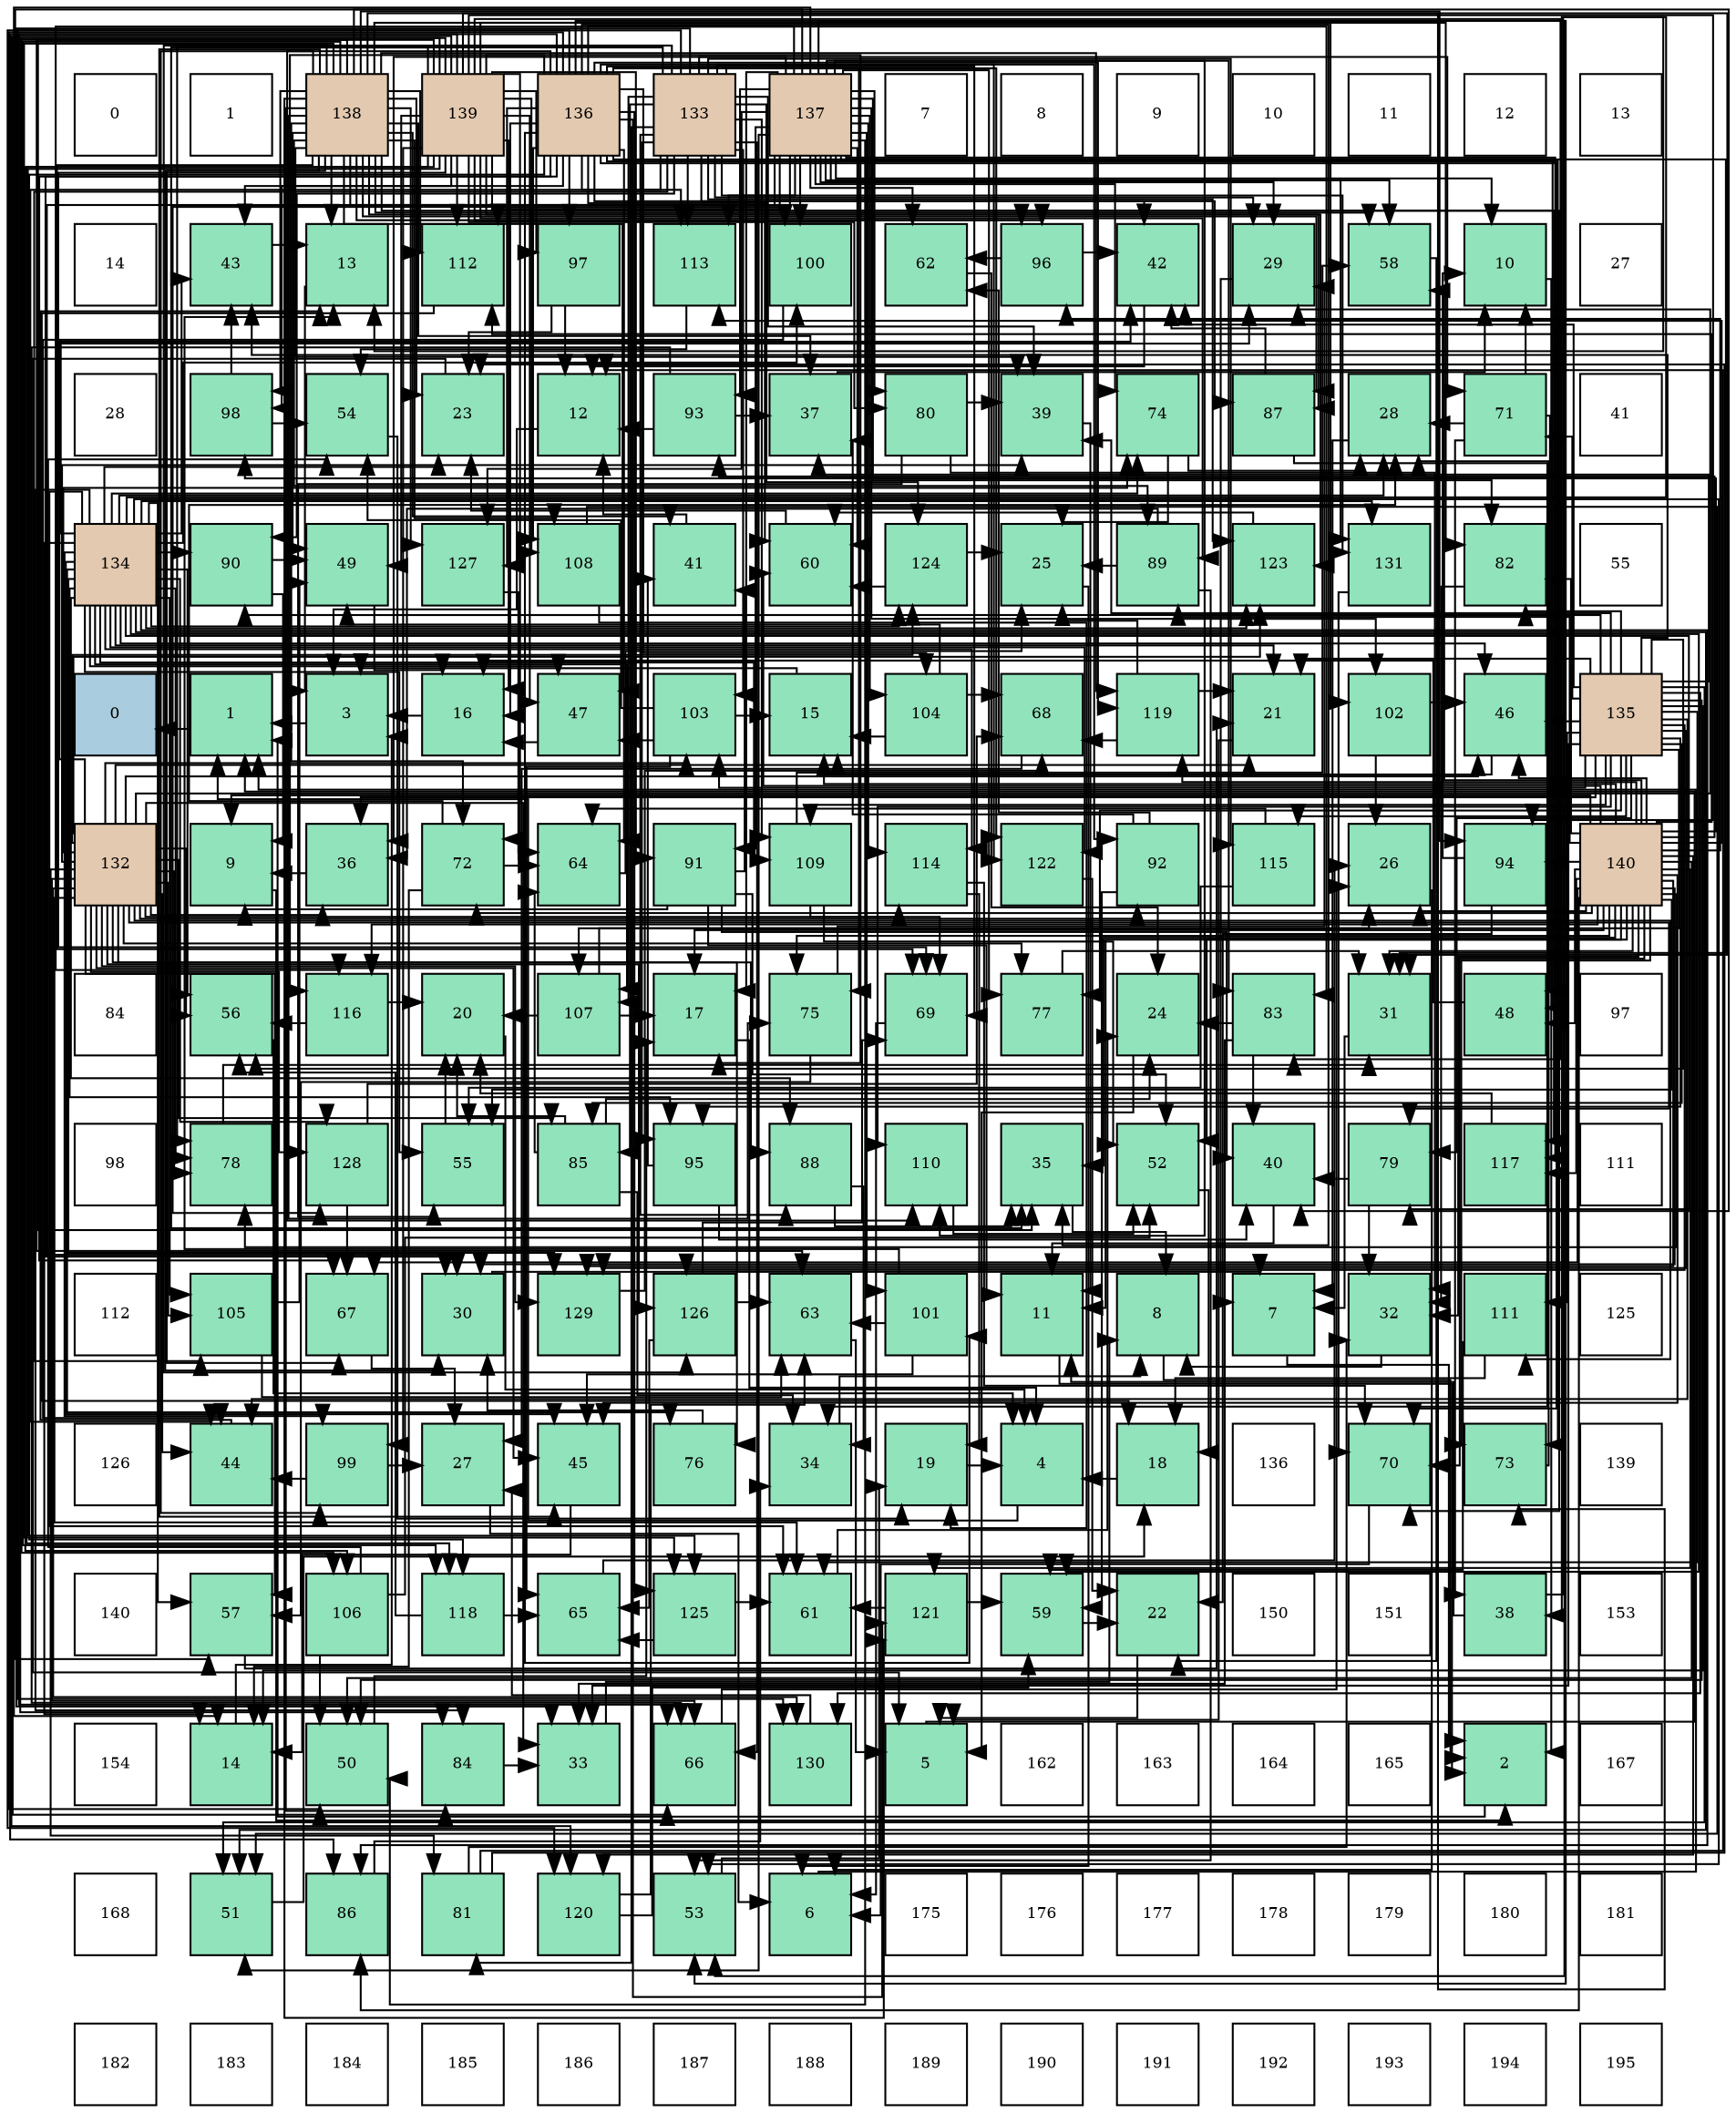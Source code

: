digraph layout{
 rankdir=TB;
 splines=ortho;
 node [style=filled shape=square fixedsize=true width=0.6];
0[label="0", fontsize=8, fillcolor="#ffffff"];
1[label="1", fontsize=8, fillcolor="#ffffff"];
2[label="138", fontsize=8, fillcolor="#e3c9af"];
3[label="139", fontsize=8, fillcolor="#e3c9af"];
4[label="136", fontsize=8, fillcolor="#e3c9af"];
5[label="133", fontsize=8, fillcolor="#e3c9af"];
6[label="137", fontsize=8, fillcolor="#e3c9af"];
7[label="7", fontsize=8, fillcolor="#ffffff"];
8[label="8", fontsize=8, fillcolor="#ffffff"];
9[label="9", fontsize=8, fillcolor="#ffffff"];
10[label="10", fontsize=8, fillcolor="#ffffff"];
11[label="11", fontsize=8, fillcolor="#ffffff"];
12[label="12", fontsize=8, fillcolor="#ffffff"];
13[label="13", fontsize=8, fillcolor="#ffffff"];
14[label="14", fontsize=8, fillcolor="#ffffff"];
15[label="43", fontsize=8, fillcolor="#91e3bb"];
16[label="13", fontsize=8, fillcolor="#91e3bb"];
17[label="112", fontsize=8, fillcolor="#91e3bb"];
18[label="97", fontsize=8, fillcolor="#91e3bb"];
19[label="113", fontsize=8, fillcolor="#91e3bb"];
20[label="100", fontsize=8, fillcolor="#91e3bb"];
21[label="62", fontsize=8, fillcolor="#91e3bb"];
22[label="96", fontsize=8, fillcolor="#91e3bb"];
23[label="42", fontsize=8, fillcolor="#91e3bb"];
24[label="29", fontsize=8, fillcolor="#91e3bb"];
25[label="58", fontsize=8, fillcolor="#91e3bb"];
26[label="10", fontsize=8, fillcolor="#91e3bb"];
27[label="27", fontsize=8, fillcolor="#ffffff"];
28[label="28", fontsize=8, fillcolor="#ffffff"];
29[label="98", fontsize=8, fillcolor="#91e3bb"];
30[label="54", fontsize=8, fillcolor="#91e3bb"];
31[label="23", fontsize=8, fillcolor="#91e3bb"];
32[label="12", fontsize=8, fillcolor="#91e3bb"];
33[label="93", fontsize=8, fillcolor="#91e3bb"];
34[label="37", fontsize=8, fillcolor="#91e3bb"];
35[label="80", fontsize=8, fillcolor="#91e3bb"];
36[label="39", fontsize=8, fillcolor="#91e3bb"];
37[label="74", fontsize=8, fillcolor="#91e3bb"];
38[label="87", fontsize=8, fillcolor="#91e3bb"];
39[label="28", fontsize=8, fillcolor="#91e3bb"];
40[label="71", fontsize=8, fillcolor="#91e3bb"];
41[label="41", fontsize=8, fillcolor="#ffffff"];
42[label="134", fontsize=8, fillcolor="#e3c9af"];
43[label="90", fontsize=8, fillcolor="#91e3bb"];
44[label="49", fontsize=8, fillcolor="#91e3bb"];
45[label="127", fontsize=8, fillcolor="#91e3bb"];
46[label="108", fontsize=8, fillcolor="#91e3bb"];
47[label="41", fontsize=8, fillcolor="#91e3bb"];
48[label="60", fontsize=8, fillcolor="#91e3bb"];
49[label="124", fontsize=8, fillcolor="#91e3bb"];
50[label="25", fontsize=8, fillcolor="#91e3bb"];
51[label="89", fontsize=8, fillcolor="#91e3bb"];
52[label="123", fontsize=8, fillcolor="#91e3bb"];
53[label="131", fontsize=8, fillcolor="#91e3bb"];
54[label="82", fontsize=8, fillcolor="#91e3bb"];
55[label="55", fontsize=8, fillcolor="#ffffff"];
56[label="0", fontsize=8, fillcolor="#a9ccde"];
57[label="1", fontsize=8, fillcolor="#91e3bb"];
58[label="3", fontsize=8, fillcolor="#91e3bb"];
59[label="16", fontsize=8, fillcolor="#91e3bb"];
60[label="47", fontsize=8, fillcolor="#91e3bb"];
61[label="103", fontsize=8, fillcolor="#91e3bb"];
62[label="15", fontsize=8, fillcolor="#91e3bb"];
63[label="104", fontsize=8, fillcolor="#91e3bb"];
64[label="68", fontsize=8, fillcolor="#91e3bb"];
65[label="119", fontsize=8, fillcolor="#91e3bb"];
66[label="21", fontsize=8, fillcolor="#91e3bb"];
67[label="102", fontsize=8, fillcolor="#91e3bb"];
68[label="46", fontsize=8, fillcolor="#91e3bb"];
69[label="135", fontsize=8, fillcolor="#e3c9af"];
70[label="132", fontsize=8, fillcolor="#e3c9af"];
71[label="9", fontsize=8, fillcolor="#91e3bb"];
72[label="36", fontsize=8, fillcolor="#91e3bb"];
73[label="72", fontsize=8, fillcolor="#91e3bb"];
74[label="64", fontsize=8, fillcolor="#91e3bb"];
75[label="91", fontsize=8, fillcolor="#91e3bb"];
76[label="109", fontsize=8, fillcolor="#91e3bb"];
77[label="114", fontsize=8, fillcolor="#91e3bb"];
78[label="122", fontsize=8, fillcolor="#91e3bb"];
79[label="92", fontsize=8, fillcolor="#91e3bb"];
80[label="115", fontsize=8, fillcolor="#91e3bb"];
81[label="26", fontsize=8, fillcolor="#91e3bb"];
82[label="94", fontsize=8, fillcolor="#91e3bb"];
83[label="140", fontsize=8, fillcolor="#e3c9af"];
84[label="84", fontsize=8, fillcolor="#ffffff"];
85[label="56", fontsize=8, fillcolor="#91e3bb"];
86[label="116", fontsize=8, fillcolor="#91e3bb"];
87[label="20", fontsize=8, fillcolor="#91e3bb"];
88[label="107", fontsize=8, fillcolor="#91e3bb"];
89[label="17", fontsize=8, fillcolor="#91e3bb"];
90[label="75", fontsize=8, fillcolor="#91e3bb"];
91[label="69", fontsize=8, fillcolor="#91e3bb"];
92[label="77", fontsize=8, fillcolor="#91e3bb"];
93[label="24", fontsize=8, fillcolor="#91e3bb"];
94[label="83", fontsize=8, fillcolor="#91e3bb"];
95[label="31", fontsize=8, fillcolor="#91e3bb"];
96[label="48", fontsize=8, fillcolor="#91e3bb"];
97[label="97", fontsize=8, fillcolor="#ffffff"];
98[label="98", fontsize=8, fillcolor="#ffffff"];
99[label="78", fontsize=8, fillcolor="#91e3bb"];
100[label="128", fontsize=8, fillcolor="#91e3bb"];
101[label="55", fontsize=8, fillcolor="#91e3bb"];
102[label="85", fontsize=8, fillcolor="#91e3bb"];
103[label="95", fontsize=8, fillcolor="#91e3bb"];
104[label="88", fontsize=8, fillcolor="#91e3bb"];
105[label="110", fontsize=8, fillcolor="#91e3bb"];
106[label="35", fontsize=8, fillcolor="#91e3bb"];
107[label="52", fontsize=8, fillcolor="#91e3bb"];
108[label="40", fontsize=8, fillcolor="#91e3bb"];
109[label="79", fontsize=8, fillcolor="#91e3bb"];
110[label="117", fontsize=8, fillcolor="#91e3bb"];
111[label="111", fontsize=8, fillcolor="#ffffff"];
112[label="112", fontsize=8, fillcolor="#ffffff"];
113[label="105", fontsize=8, fillcolor="#91e3bb"];
114[label="67", fontsize=8, fillcolor="#91e3bb"];
115[label="30", fontsize=8, fillcolor="#91e3bb"];
116[label="129", fontsize=8, fillcolor="#91e3bb"];
117[label="126", fontsize=8, fillcolor="#91e3bb"];
118[label="63", fontsize=8, fillcolor="#91e3bb"];
119[label="101", fontsize=8, fillcolor="#91e3bb"];
120[label="11", fontsize=8, fillcolor="#91e3bb"];
121[label="8", fontsize=8, fillcolor="#91e3bb"];
122[label="7", fontsize=8, fillcolor="#91e3bb"];
123[label="32", fontsize=8, fillcolor="#91e3bb"];
124[label="111", fontsize=8, fillcolor="#91e3bb"];
125[label="125", fontsize=8, fillcolor="#ffffff"];
126[label="126", fontsize=8, fillcolor="#ffffff"];
127[label="44", fontsize=8, fillcolor="#91e3bb"];
128[label="99", fontsize=8, fillcolor="#91e3bb"];
129[label="27", fontsize=8, fillcolor="#91e3bb"];
130[label="45", fontsize=8, fillcolor="#91e3bb"];
131[label="76", fontsize=8, fillcolor="#91e3bb"];
132[label="34", fontsize=8, fillcolor="#91e3bb"];
133[label="19", fontsize=8, fillcolor="#91e3bb"];
134[label="4", fontsize=8, fillcolor="#91e3bb"];
135[label="18", fontsize=8, fillcolor="#91e3bb"];
136[label="136", fontsize=8, fillcolor="#ffffff"];
137[label="70", fontsize=8, fillcolor="#91e3bb"];
138[label="73", fontsize=8, fillcolor="#91e3bb"];
139[label="139", fontsize=8, fillcolor="#ffffff"];
140[label="140", fontsize=8, fillcolor="#ffffff"];
141[label="57", fontsize=8, fillcolor="#91e3bb"];
142[label="106", fontsize=8, fillcolor="#91e3bb"];
143[label="118", fontsize=8, fillcolor="#91e3bb"];
144[label="65", fontsize=8, fillcolor="#91e3bb"];
145[label="125", fontsize=8, fillcolor="#91e3bb"];
146[label="61", fontsize=8, fillcolor="#91e3bb"];
147[label="121", fontsize=8, fillcolor="#91e3bb"];
148[label="59", fontsize=8, fillcolor="#91e3bb"];
149[label="22", fontsize=8, fillcolor="#91e3bb"];
150[label="150", fontsize=8, fillcolor="#ffffff"];
151[label="151", fontsize=8, fillcolor="#ffffff"];
152[label="38", fontsize=8, fillcolor="#91e3bb"];
153[label="153", fontsize=8, fillcolor="#ffffff"];
154[label="154", fontsize=8, fillcolor="#ffffff"];
155[label="14", fontsize=8, fillcolor="#91e3bb"];
156[label="50", fontsize=8, fillcolor="#91e3bb"];
157[label="84", fontsize=8, fillcolor="#91e3bb"];
158[label="33", fontsize=8, fillcolor="#91e3bb"];
159[label="66", fontsize=8, fillcolor="#91e3bb"];
160[label="130", fontsize=8, fillcolor="#91e3bb"];
161[label="5", fontsize=8, fillcolor="#91e3bb"];
162[label="162", fontsize=8, fillcolor="#ffffff"];
163[label="163", fontsize=8, fillcolor="#ffffff"];
164[label="164", fontsize=8, fillcolor="#ffffff"];
165[label="165", fontsize=8, fillcolor="#ffffff"];
166[label="2", fontsize=8, fillcolor="#91e3bb"];
167[label="167", fontsize=8, fillcolor="#ffffff"];
168[label="168", fontsize=8, fillcolor="#ffffff"];
169[label="51", fontsize=8, fillcolor="#91e3bb"];
170[label="86", fontsize=8, fillcolor="#91e3bb"];
171[label="81", fontsize=8, fillcolor="#91e3bb"];
172[label="120", fontsize=8, fillcolor="#91e3bb"];
173[label="53", fontsize=8, fillcolor="#91e3bb"];
174[label="6", fontsize=8, fillcolor="#91e3bb"];
175[label="175", fontsize=8, fillcolor="#ffffff"];
176[label="176", fontsize=8, fillcolor="#ffffff"];
177[label="177", fontsize=8, fillcolor="#ffffff"];
178[label="178", fontsize=8, fillcolor="#ffffff"];
179[label="179", fontsize=8, fillcolor="#ffffff"];
180[label="180", fontsize=8, fillcolor="#ffffff"];
181[label="181", fontsize=8, fillcolor="#ffffff"];
182[label="182", fontsize=8, fillcolor="#ffffff"];
183[label="183", fontsize=8, fillcolor="#ffffff"];
184[label="184", fontsize=8, fillcolor="#ffffff"];
185[label="185", fontsize=8, fillcolor="#ffffff"];
186[label="186", fontsize=8, fillcolor="#ffffff"];
187[label="187", fontsize=8, fillcolor="#ffffff"];
188[label="188", fontsize=8, fillcolor="#ffffff"];
189[label="189", fontsize=8, fillcolor="#ffffff"];
190[label="190", fontsize=8, fillcolor="#ffffff"];
191[label="191", fontsize=8, fillcolor="#ffffff"];
192[label="192", fontsize=8, fillcolor="#ffffff"];
193[label="193", fontsize=8, fillcolor="#ffffff"];
194[label="194", fontsize=8, fillcolor="#ffffff"];
195[label="195", fontsize=8, fillcolor="#ffffff"];
edge [constraint=false, style=vis];57 -> 56;
166 -> 57;
58 -> 57;
134 -> 57;
161 -> 57;
174 -> 57;
122 -> 166;
121 -> 166;
71 -> 166;
26 -> 166;
120 -> 166;
32 -> 58;
16 -> 58;
155 -> 58;
62 -> 58;
59 -> 58;
89 -> 134;
135 -> 134;
133 -> 134;
87 -> 134;
66 -> 161;
149 -> 161;
31 -> 161;
93 -> 161;
50 -> 174;
81 -> 174;
129 -> 174;
39 -> 122;
24 -> 122;
115 -> 122;
95 -> 122;
123 -> 121;
158 -> 121;
132 -> 121;
106 -> 121;
72 -> 71;
34 -> 26;
152 -> 120;
152 -> 16;
36 -> 120;
108 -> 120;
47 -> 32;
23 -> 32;
15 -> 16;
127 -> 16;
130 -> 155;
68 -> 62;
60 -> 59;
96 -> 59;
44 -> 59;
156 -> 89;
169 -> 135;
107 -> 135;
173 -> 133;
30 -> 133;
101 -> 87;
85 -> 134;
141 -> 66;
25 -> 149;
148 -> 149;
48 -> 31;
146 -> 93;
21 -> 93;
118 -> 161;
74 -> 50;
144 -> 81;
159 -> 81;
114 -> 129;
64 -> 129;
91 -> 174;
137 -> 174;
40 -> 26;
40 -> 39;
40 -> 152;
40 -> 96;
73 -> 155;
73 -> 39;
73 -> 74;
138 -> 39;
37 -> 50;
37 -> 39;
90 -> 24;
90 -> 141;
131 -> 115;
92 -> 95;
99 -> 95;
109 -> 123;
109 -> 108;
35 -> 123;
35 -> 36;
35 -> 101;
171 -> 32;
171 -> 31;
171 -> 123;
54 -> 123;
94 -> 93;
94 -> 158;
94 -> 108;
157 -> 158;
102 -> 87;
102 -> 93;
102 -> 132;
102 -> 74;
170 -> 132;
38 -> 132;
38 -> 23;
104 -> 132;
104 -> 106;
51 -> 50;
51 -> 72;
51 -> 173;
43 -> 71;
43 -> 44;
75 -> 71;
75 -> 120;
75 -> 108;
75 -> 47;
75 -> 107;
79 -> 34;
79 -> 148;
79 -> 21;
33 -> 32;
33 -> 34;
33 -> 159;
82 -> 26;
82 -> 149;
103 -> 108;
103 -> 47;
22 -> 23;
22 -> 21;
18 -> 32;
18 -> 31;
29 -> 15;
29 -> 30;
128 -> 129;
128 -> 127;
20 -> 127;
119 -> 16;
119 -> 130;
119 -> 118;
67 -> 81;
67 -> 68;
61 -> 62;
61 -> 60;
61 -> 30;
61 -> 144;
63 -> 62;
63 -> 44;
63 -> 64;
113 -> 44;
113 -> 118;
142 -> 156;
142 -> 107;
142 -> 30;
88 -> 89;
88 -> 87;
88 -> 81;
46 -> 133;
46 -> 169;
76 -> 107;
76 -> 25;
76 -> 91;
105 -> 107;
124 -> 135;
124 -> 148;
17 -> 135;
19 -> 30;
77 -> 133;
77 -> 137;
80 -> 101;
80 -> 74;
86 -> 87;
86 -> 85;
110 -> 87;
143 -> 85;
143 -> 144;
65 -> 66;
65 -> 50;
65 -> 64;
172 -> 148;
172 -> 118;
147 -> 148;
147 -> 146;
78 -> 149;
52 -> 48;
49 -> 50;
49 -> 48;
145 -> 146;
145 -> 144;
117 -> 118;
117 -> 144;
117 -> 91;
45 -> 74;
100 -> 114;
100 -> 64;
116 -> 64;
160 -> 129;
53 -> 137;
70 -> 66;
70 -> 24;
70 -> 158;
70 -> 72;
70 -> 36;
70 -> 23;
70 -> 127;
70 -> 130;
70 -> 68;
70 -> 85;
70 -> 141;
70 -> 146;
70 -> 159;
70 -> 37;
70 -> 131;
70 -> 92;
70 -> 99;
70 -> 109;
70 -> 171;
70 -> 102;
70 -> 104;
70 -> 79;
70 -> 61;
70 -> 113;
70 -> 124;
70 -> 77;
70 -> 52;
70 -> 49;
70 -> 117;
70 -> 100;
70 -> 116;
70 -> 160;
5 -> 24;
5 -> 158;
5 -> 36;
5 -> 23;
5 -> 127;
5 -> 159;
5 -> 40;
5 -> 99;
5 -> 171;
5 -> 102;
5 -> 104;
5 -> 43;
5 -> 79;
5 -> 103;
5 -> 61;
5 -> 113;
5 -> 88;
5 -> 76;
5 -> 19;
5 -> 80;
5 -> 78;
5 -> 52;
5 -> 49;
5 -> 117;
5 -> 160;
5 -> 53;
42 -> 155;
42 -> 66;
42 -> 31;
42 -> 39;
42 -> 24;
42 -> 152;
42 -> 15;
42 -> 130;
42 -> 68;
42 -> 60;
42 -> 169;
42 -> 173;
42 -> 101;
42 -> 85;
42 -> 141;
42 -> 148;
42 -> 146;
42 -> 37;
42 -> 131;
42 -> 99;
42 -> 109;
42 -> 157;
42 -> 170;
42 -> 104;
42 -> 43;
42 -> 103;
42 -> 128;
42 -> 20;
42 -> 113;
42 -> 88;
42 -> 76;
42 -> 77;
42 -> 78;
42 -> 52;
42 -> 49;
42 -> 100;
42 -> 116;
42 -> 53;
69 -> 155;
69 -> 66;
69 -> 158;
69 -> 72;
69 -> 34;
69 -> 36;
69 -> 23;
69 -> 15;
69 -> 127;
69 -> 68;
69 -> 156;
69 -> 169;
69 -> 85;
69 -> 146;
69 -> 40;
69 -> 92;
69 -> 109;
69 -> 54;
69 -> 102;
69 -> 43;
69 -> 103;
69 -> 61;
69 -> 88;
69 -> 76;
69 -> 105;
69 -> 124;
69 -> 80;
69 -> 117;
69 -> 116;
69 -> 160;
4 -> 59;
4 -> 115;
4 -> 95;
4 -> 106;
4 -> 15;
4 -> 156;
4 -> 173;
4 -> 48;
4 -> 74;
4 -> 159;
4 -> 114;
4 -> 91;
4 -> 137;
4 -> 138;
4 -> 90;
4 -> 94;
4 -> 38;
4 -> 18;
4 -> 119;
4 -> 63;
4 -> 46;
4 -> 105;
4 -> 19;
4 -> 86;
4 -> 143;
4 -> 65;
4 -> 172;
4 -> 147;
4 -> 78;
4 -> 145;
4 -> 45;
6 -> 26;
6 -> 155;
6 -> 89;
6 -> 24;
6 -> 115;
6 -> 72;
6 -> 96;
6 -> 156;
6 -> 169;
6 -> 173;
6 -> 141;
6 -> 25;
6 -> 48;
6 -> 21;
6 -> 37;
6 -> 92;
6 -> 35;
6 -> 54;
6 -> 94;
6 -> 75;
6 -> 33;
6 -> 20;
6 -> 119;
6 -> 67;
6 -> 63;
6 -> 105;
6 -> 17;
6 -> 19;
6 -> 77;
6 -> 86;
6 -> 110;
6 -> 45;
6 -> 100;
6 -> 53;
2 -> 16;
2 -> 31;
2 -> 115;
2 -> 106;
2 -> 34;
2 -> 36;
2 -> 108;
2 -> 47;
2 -> 130;
2 -> 60;
2 -> 44;
2 -> 25;
2 -> 114;
2 -> 91;
2 -> 137;
2 -> 73;
2 -> 138;
2 -> 90;
2 -> 157;
2 -> 38;
2 -> 51;
2 -> 82;
2 -> 22;
2 -> 29;
2 -> 128;
2 -> 20;
2 -> 67;
2 -> 142;
2 -> 46;
2 -> 17;
2 -> 143;
2 -> 65;
2 -> 147;
2 -> 52;
2 -> 145;
2 -> 45;
3 -> 59;
3 -> 89;
3 -> 95;
3 -> 106;
3 -> 60;
3 -> 44;
3 -> 118;
3 -> 159;
3 -> 91;
3 -> 73;
3 -> 35;
3 -> 54;
3 -> 94;
3 -> 157;
3 -> 170;
3 -> 38;
3 -> 51;
3 -> 75;
3 -> 82;
3 -> 22;
3 -> 18;
3 -> 29;
3 -> 128;
3 -> 142;
3 -> 46;
3 -> 17;
3 -> 110;
3 -> 143;
3 -> 172;
3 -> 145;
83 -> 71;
83 -> 120;
83 -> 62;
83 -> 89;
83 -> 81;
83 -> 115;
83 -> 95;
83 -> 123;
83 -> 106;
83 -> 130;
83 -> 68;
83 -> 96;
83 -> 156;
83 -> 107;
83 -> 101;
83 -> 25;
83 -> 48;
83 -> 114;
83 -> 137;
83 -> 73;
83 -> 138;
83 -> 90;
83 -> 99;
83 -> 54;
83 -> 170;
83 -> 51;
83 -> 33;
83 -> 82;
83 -> 22;
83 -> 29;
83 -> 17;
83 -> 19;
83 -> 86;
83 -> 110;
83 -> 65;
83 -> 172;
83 -> 147;
83 -> 116;
edge [constraint=true, style=invis];
0 -> 14 -> 28 -> 42 -> 56 -> 70 -> 84 -> 98 -> 112 -> 126 -> 140 -> 154 -> 168 -> 182;
1 -> 15 -> 29 -> 43 -> 57 -> 71 -> 85 -> 99 -> 113 -> 127 -> 141 -> 155 -> 169 -> 183;
2 -> 16 -> 30 -> 44 -> 58 -> 72 -> 86 -> 100 -> 114 -> 128 -> 142 -> 156 -> 170 -> 184;
3 -> 17 -> 31 -> 45 -> 59 -> 73 -> 87 -> 101 -> 115 -> 129 -> 143 -> 157 -> 171 -> 185;
4 -> 18 -> 32 -> 46 -> 60 -> 74 -> 88 -> 102 -> 116 -> 130 -> 144 -> 158 -> 172 -> 186;
5 -> 19 -> 33 -> 47 -> 61 -> 75 -> 89 -> 103 -> 117 -> 131 -> 145 -> 159 -> 173 -> 187;
6 -> 20 -> 34 -> 48 -> 62 -> 76 -> 90 -> 104 -> 118 -> 132 -> 146 -> 160 -> 174 -> 188;
7 -> 21 -> 35 -> 49 -> 63 -> 77 -> 91 -> 105 -> 119 -> 133 -> 147 -> 161 -> 175 -> 189;
8 -> 22 -> 36 -> 50 -> 64 -> 78 -> 92 -> 106 -> 120 -> 134 -> 148 -> 162 -> 176 -> 190;
9 -> 23 -> 37 -> 51 -> 65 -> 79 -> 93 -> 107 -> 121 -> 135 -> 149 -> 163 -> 177 -> 191;
10 -> 24 -> 38 -> 52 -> 66 -> 80 -> 94 -> 108 -> 122 -> 136 -> 150 -> 164 -> 178 -> 192;
11 -> 25 -> 39 -> 53 -> 67 -> 81 -> 95 -> 109 -> 123 -> 137 -> 151 -> 165 -> 179 -> 193;
12 -> 26 -> 40 -> 54 -> 68 -> 82 -> 96 -> 110 -> 124 -> 138 -> 152 -> 166 -> 180 -> 194;
13 -> 27 -> 41 -> 55 -> 69 -> 83 -> 97 -> 111 -> 125 -> 139 -> 153 -> 167 -> 181 -> 195;
rank = same {0 -> 1 -> 2 -> 3 -> 4 -> 5 -> 6 -> 7 -> 8 -> 9 -> 10 -> 11 -> 12 -> 13};
rank = same {14 -> 15 -> 16 -> 17 -> 18 -> 19 -> 20 -> 21 -> 22 -> 23 -> 24 -> 25 -> 26 -> 27};
rank = same {28 -> 29 -> 30 -> 31 -> 32 -> 33 -> 34 -> 35 -> 36 -> 37 -> 38 -> 39 -> 40 -> 41};
rank = same {42 -> 43 -> 44 -> 45 -> 46 -> 47 -> 48 -> 49 -> 50 -> 51 -> 52 -> 53 -> 54 -> 55};
rank = same {56 -> 57 -> 58 -> 59 -> 60 -> 61 -> 62 -> 63 -> 64 -> 65 -> 66 -> 67 -> 68 -> 69};
rank = same {70 -> 71 -> 72 -> 73 -> 74 -> 75 -> 76 -> 77 -> 78 -> 79 -> 80 -> 81 -> 82 -> 83};
rank = same {84 -> 85 -> 86 -> 87 -> 88 -> 89 -> 90 -> 91 -> 92 -> 93 -> 94 -> 95 -> 96 -> 97};
rank = same {98 -> 99 -> 100 -> 101 -> 102 -> 103 -> 104 -> 105 -> 106 -> 107 -> 108 -> 109 -> 110 -> 111};
rank = same {112 -> 113 -> 114 -> 115 -> 116 -> 117 -> 118 -> 119 -> 120 -> 121 -> 122 -> 123 -> 124 -> 125};
rank = same {126 -> 127 -> 128 -> 129 -> 130 -> 131 -> 132 -> 133 -> 134 -> 135 -> 136 -> 137 -> 138 -> 139};
rank = same {140 -> 141 -> 142 -> 143 -> 144 -> 145 -> 146 -> 147 -> 148 -> 149 -> 150 -> 151 -> 152 -> 153};
rank = same {154 -> 155 -> 156 -> 157 -> 158 -> 159 -> 160 -> 161 -> 162 -> 163 -> 164 -> 165 -> 166 -> 167};
rank = same {168 -> 169 -> 170 -> 171 -> 172 -> 173 -> 174 -> 175 -> 176 -> 177 -> 178 -> 179 -> 180 -> 181};
rank = same {182 -> 183 -> 184 -> 185 -> 186 -> 187 -> 188 -> 189 -> 190 -> 191 -> 192 -> 193 -> 194 -> 195};
}